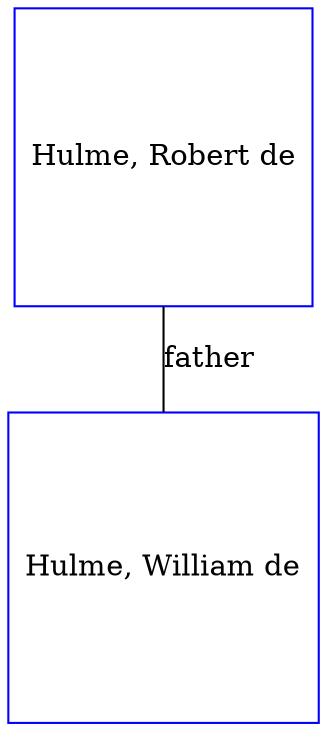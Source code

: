 digraph D {
    edge [dir=none];    node [shape=box];    "019805"   [label="Hulme, William de", shape=box, regular=1, color="blue"] ;
"019806"   [label="Hulme, Robert de", shape=box, regular=1, color="blue"] ;
019806->019805 [label="father",arrowsize=0.0]; 
}
